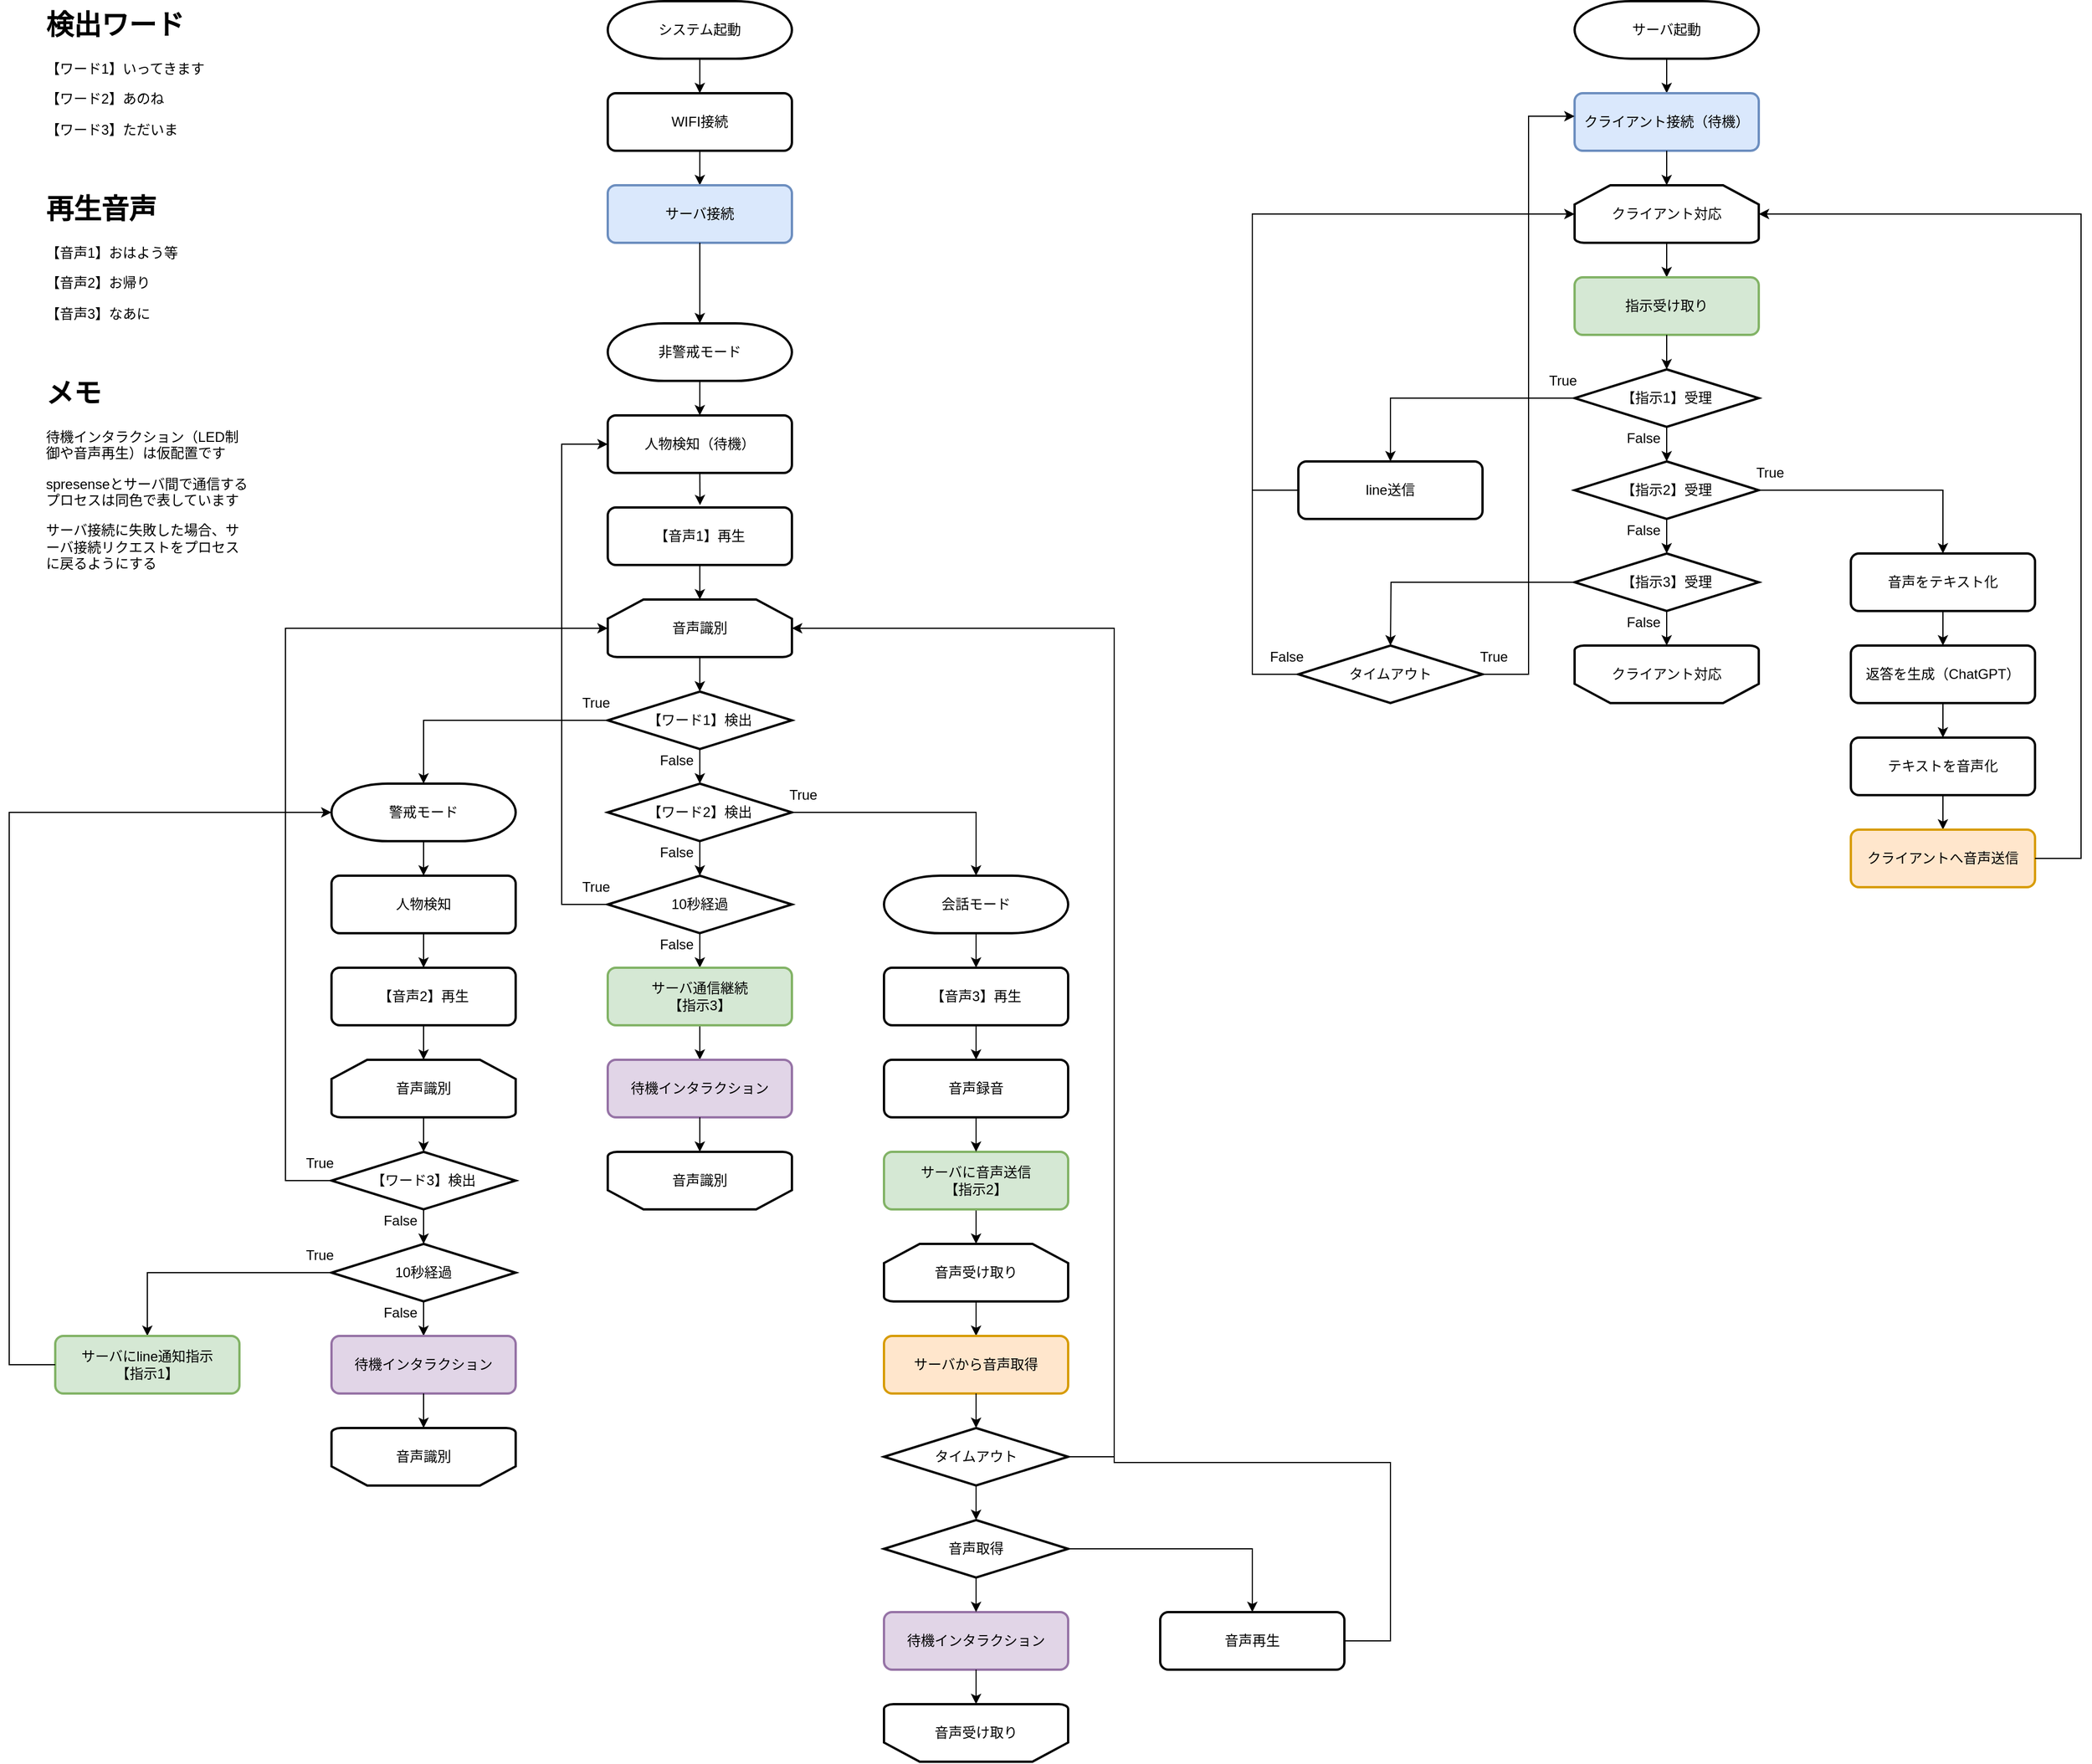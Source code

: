 <mxfile version="24.8.3">
  <diagram id="C5RBs43oDa-KdzZeNtuy" name="Page-1">
    <mxGraphModel dx="1156" dy="2244" grid="1" gridSize="10" guides="1" tooltips="1" connect="1" arrows="1" fold="1" page="1" pageScale="1" pageWidth="2339" pageHeight="3300" math="0" shadow="0">
      <root>
        <mxCell id="WIyWlLk6GJQsqaUBKTNV-0" />
        <mxCell id="WIyWlLk6GJQsqaUBKTNV-1" parent="WIyWlLk6GJQsqaUBKTNV-0" />
        <mxCell id="yNV_0QzJXWpvn7JihxNL-6" style="edgeStyle=orthogonalEdgeStyle;rounded=0;orthogonalLoop=1;jettySize=auto;html=1;" parent="WIyWlLk6GJQsqaUBKTNV-1" source="yNV_0QzJXWpvn7JihxNL-1" target="yNV_0QzJXWpvn7JihxNL-4" edge="1">
          <mxGeometry relative="1" as="geometry" />
        </mxCell>
        <mxCell id="yNV_0QzJXWpvn7JihxNL-1" value="システム起動" style="strokeWidth=2;html=1;shape=mxgraph.flowchart.terminator;whiteSpace=wrap;" parent="WIyWlLk6GJQsqaUBKTNV-1" vertex="1">
          <mxGeometry x="560" y="40" width="160" height="50" as="geometry" />
        </mxCell>
        <mxCell id="yNV_0QzJXWpvn7JihxNL-7" style="edgeStyle=orthogonalEdgeStyle;rounded=0;orthogonalLoop=1;jettySize=auto;html=1;" parent="WIyWlLk6GJQsqaUBKTNV-1" source="yNV_0QzJXWpvn7JihxNL-4" target="yNV_0QzJXWpvn7JihxNL-5" edge="1">
          <mxGeometry relative="1" as="geometry" />
        </mxCell>
        <mxCell id="yNV_0QzJXWpvn7JihxNL-4" value="WIFI接続" style="rounded=1;whiteSpace=wrap;html=1;absoluteArcSize=1;arcSize=14;strokeWidth=2;" parent="WIyWlLk6GJQsqaUBKTNV-1" vertex="1">
          <mxGeometry x="560" y="120" width="160" height="50" as="geometry" />
        </mxCell>
        <mxCell id="yNV_0QzJXWpvn7JihxNL-5" value="サーバ接続" style="rounded=1;whiteSpace=wrap;html=1;absoluteArcSize=1;arcSize=14;strokeWidth=2;fillColor=#dae8fc;strokeColor=#6c8ebf;" parent="WIyWlLk6GJQsqaUBKTNV-1" vertex="1">
          <mxGeometry x="560" y="200" width="160" height="50" as="geometry" />
        </mxCell>
        <mxCell id="yNV_0QzJXWpvn7JihxNL-18" value="非警戒モード" style="strokeWidth=2;html=1;shape=mxgraph.flowchart.terminator;whiteSpace=wrap;" parent="WIyWlLk6GJQsqaUBKTNV-1" vertex="1">
          <mxGeometry x="560" y="320" width="160" height="50" as="geometry" />
        </mxCell>
        <mxCell id="yNV_0QzJXWpvn7JihxNL-27" style="edgeStyle=orthogonalEdgeStyle;rounded=0;orthogonalLoop=1;jettySize=auto;html=1;entryX=0.5;entryY=0;entryDx=0;entryDy=0;" parent="WIyWlLk6GJQsqaUBKTNV-1" source="yNV_0QzJXWpvn7JihxNL-18" target="yNV_0QzJXWpvn7JihxNL-33" edge="1">
          <mxGeometry relative="1" as="geometry">
            <mxPoint x="640" y="390" as="targetPoint" />
          </mxGeometry>
        </mxCell>
        <mxCell id="yNV_0QzJXWpvn7JihxNL-32" style="edgeStyle=orthogonalEdgeStyle;rounded=0;orthogonalLoop=1;jettySize=auto;html=1;entryX=0.501;entryY=-0.039;entryDx=0;entryDy=0;entryPerimeter=0;" parent="WIyWlLk6GJQsqaUBKTNV-1" edge="1">
          <mxGeometry relative="1" as="geometry">
            <mxPoint x="640" y="450" as="sourcePoint" />
            <mxPoint x="640.16" y="478.05" as="targetPoint" />
          </mxGeometry>
        </mxCell>
        <mxCell id="yNV_0QzJXWpvn7JihxNL-33" value="人物検知（待機）" style="rounded=1;whiteSpace=wrap;html=1;absoluteArcSize=1;arcSize=14;strokeWidth=2;" parent="WIyWlLk6GJQsqaUBKTNV-1" vertex="1">
          <mxGeometry x="560" y="400" width="160" height="50" as="geometry" />
        </mxCell>
        <mxCell id="yNV_0QzJXWpvn7JihxNL-41" style="edgeStyle=orthogonalEdgeStyle;rounded=0;orthogonalLoop=1;jettySize=auto;html=1;entryX=0.5;entryY=0;entryDx=0;entryDy=0;" parent="WIyWlLk6GJQsqaUBKTNV-1" source="yNV_0QzJXWpvn7JihxNL-35" target="yNV_0QzJXWpvn7JihxNL-39" edge="1">
          <mxGeometry relative="1" as="geometry" />
        </mxCell>
        <mxCell id="yNV_0QzJXWpvn7JihxNL-35" value="警戒モード" style="strokeWidth=2;html=1;shape=mxgraph.flowchart.terminator;whiteSpace=wrap;" parent="WIyWlLk6GJQsqaUBKTNV-1" vertex="1">
          <mxGeometry x="320" y="720" width="160" height="50" as="geometry" />
        </mxCell>
        <mxCell id="yNV_0QzJXWpvn7JihxNL-129" style="edgeStyle=orthogonalEdgeStyle;rounded=0;orthogonalLoop=1;jettySize=auto;html=1;entryX=0.5;entryY=0;entryDx=0;entryDy=0;" parent="WIyWlLk6GJQsqaUBKTNV-1" source="yNV_0QzJXWpvn7JihxNL-39" target="yNV_0QzJXWpvn7JihxNL-124" edge="1">
          <mxGeometry relative="1" as="geometry" />
        </mxCell>
        <mxCell id="yNV_0QzJXWpvn7JihxNL-39" value="人物検知" style="rounded=1;whiteSpace=wrap;html=1;absoluteArcSize=1;arcSize=14;strokeWidth=2;" parent="WIyWlLk6GJQsqaUBKTNV-1" vertex="1">
          <mxGeometry x="320" y="800" width="160" height="50" as="geometry" />
        </mxCell>
        <mxCell id="yNV_0QzJXWpvn7JihxNL-48" style="edgeStyle=orthogonalEdgeStyle;rounded=0;orthogonalLoop=1;jettySize=auto;html=1;entryX=0.5;entryY=0;entryDx=0;entryDy=0;entryPerimeter=0;" parent="WIyWlLk6GJQsqaUBKTNV-1" source="yNV_0QzJXWpvn7JihxNL-5" target="yNV_0QzJXWpvn7JihxNL-18" edge="1">
          <mxGeometry relative="1" as="geometry" />
        </mxCell>
        <mxCell id="yNV_0QzJXWpvn7JihxNL-92" value="音声識別" style="strokeWidth=2;html=1;shape=mxgraph.flowchart.loop_limit;whiteSpace=wrap;" parent="WIyWlLk6GJQsqaUBKTNV-1" vertex="1">
          <mxGeometry x="560" y="560" width="160" height="50" as="geometry" />
        </mxCell>
        <mxCell id="yNV_0QzJXWpvn7JihxNL-93" value="音声識別" style="strokeWidth=2;html=1;shape=mxgraph.flowchart.loop_limit;whiteSpace=wrap;direction=west;" parent="WIyWlLk6GJQsqaUBKTNV-1" vertex="1">
          <mxGeometry x="560" y="1040" width="160" height="50" as="geometry" />
        </mxCell>
        <mxCell id="yNV_0QzJXWpvn7JihxNL-95" value="【ワード1】検出" style="strokeWidth=2;html=1;shape=mxgraph.flowchart.decision;whiteSpace=wrap;spacing=0;" parent="WIyWlLk6GJQsqaUBKTNV-1" vertex="1">
          <mxGeometry x="560" y="640" width="160" height="50" as="geometry" />
        </mxCell>
        <mxCell id="yNV_0QzJXWpvn7JihxNL-96" value="【ワード2】検出" style="strokeWidth=2;html=1;shape=mxgraph.flowchart.decision;whiteSpace=wrap;" parent="WIyWlLk6GJQsqaUBKTNV-1" vertex="1">
          <mxGeometry x="560" y="720" width="160" height="50" as="geometry" />
        </mxCell>
        <mxCell id="yNV_0QzJXWpvn7JihxNL-132" style="edgeStyle=orthogonalEdgeStyle;rounded=0;orthogonalLoop=1;jettySize=auto;html=1;entryX=0;entryY=0.5;entryDx=0;entryDy=0;" parent="WIyWlLk6GJQsqaUBKTNV-1" source="yNV_0QzJXWpvn7JihxNL-97" target="yNV_0QzJXWpvn7JihxNL-33" edge="1">
          <mxGeometry relative="1" as="geometry">
            <Array as="points">
              <mxPoint x="520" y="825" />
              <mxPoint x="520" y="425" />
            </Array>
          </mxGeometry>
        </mxCell>
        <mxCell id="n2_koDCRWg0_lr4yK46y-17" style="edgeStyle=orthogonalEdgeStyle;rounded=0;orthogonalLoop=1;jettySize=auto;html=1;entryX=0.5;entryY=0;entryDx=0;entryDy=0;" parent="WIyWlLk6GJQsqaUBKTNV-1" source="yNV_0QzJXWpvn7JihxNL-97" target="n2_koDCRWg0_lr4yK46y-12" edge="1">
          <mxGeometry relative="1" as="geometry" />
        </mxCell>
        <mxCell id="yNV_0QzJXWpvn7JihxNL-97" value="10秒経過" style="strokeWidth=2;html=1;shape=mxgraph.flowchart.decision;whiteSpace=wrap;" parent="WIyWlLk6GJQsqaUBKTNV-1" vertex="1">
          <mxGeometry x="560" y="800" width="160" height="50" as="geometry" />
        </mxCell>
        <mxCell id="yNV_0QzJXWpvn7JihxNL-99" style="edgeStyle=orthogonalEdgeStyle;rounded=0;orthogonalLoop=1;jettySize=auto;html=1;entryX=0.5;entryY=0;entryDx=0;entryDy=0;entryPerimeter=0;" parent="WIyWlLk6GJQsqaUBKTNV-1" source="yNV_0QzJXWpvn7JihxNL-92" target="yNV_0QzJXWpvn7JihxNL-95" edge="1">
          <mxGeometry relative="1" as="geometry" />
        </mxCell>
        <mxCell id="yNV_0QzJXWpvn7JihxNL-100" style="edgeStyle=orthogonalEdgeStyle;rounded=0;orthogonalLoop=1;jettySize=auto;html=1;entryX=0.5;entryY=0;entryDx=0;entryDy=0;entryPerimeter=0;" parent="WIyWlLk6GJQsqaUBKTNV-1" source="yNV_0QzJXWpvn7JihxNL-95" target="yNV_0QzJXWpvn7JihxNL-96" edge="1">
          <mxGeometry relative="1" as="geometry" />
        </mxCell>
        <mxCell id="yNV_0QzJXWpvn7JihxNL-101" style="edgeStyle=orthogonalEdgeStyle;rounded=0;orthogonalLoop=1;jettySize=auto;html=1;entryX=0.5;entryY=0;entryDx=0;entryDy=0;entryPerimeter=0;" parent="WIyWlLk6GJQsqaUBKTNV-1" source="yNV_0QzJXWpvn7JihxNL-96" target="yNV_0QzJXWpvn7JihxNL-97" edge="1">
          <mxGeometry relative="1" as="geometry" />
        </mxCell>
        <mxCell id="yNV_0QzJXWpvn7JihxNL-104" style="edgeStyle=orthogonalEdgeStyle;rounded=0;orthogonalLoop=1;jettySize=auto;html=1;entryX=0.5;entryY=0;entryDx=0;entryDy=0;entryPerimeter=0;" parent="WIyWlLk6GJQsqaUBKTNV-1" source="yNV_0QzJXWpvn7JihxNL-95" target="yNV_0QzJXWpvn7JihxNL-35" edge="1">
          <mxGeometry relative="1" as="geometry" />
        </mxCell>
        <mxCell id="yNV_0QzJXWpvn7JihxNL-105" value="音声識別" style="strokeWidth=2;html=1;shape=mxgraph.flowchart.loop_limit;whiteSpace=wrap;" parent="WIyWlLk6GJQsqaUBKTNV-1" vertex="1">
          <mxGeometry x="320" y="960" width="160" height="50" as="geometry" />
        </mxCell>
        <mxCell id="yNV_0QzJXWpvn7JihxNL-106" value="音声識別" style="strokeWidth=2;html=1;shape=mxgraph.flowchart.loop_limit;whiteSpace=wrap;direction=west;" parent="WIyWlLk6GJQsqaUBKTNV-1" vertex="1">
          <mxGeometry x="320" y="1280" width="160" height="50" as="geometry" />
        </mxCell>
        <mxCell id="yNV_0QzJXWpvn7JihxNL-107" value="【ワード3】検出" style="strokeWidth=2;html=1;shape=mxgraph.flowchart.decision;whiteSpace=wrap;spacing=0;" parent="WIyWlLk6GJQsqaUBKTNV-1" vertex="1">
          <mxGeometry x="320" y="1040" width="160" height="50" as="geometry" />
        </mxCell>
        <mxCell id="yNV_0QzJXWpvn7JihxNL-120" style="edgeStyle=orthogonalEdgeStyle;rounded=0;orthogonalLoop=1;jettySize=auto;html=1;entryX=0.5;entryY=0;entryDx=0;entryDy=0;" parent="WIyWlLk6GJQsqaUBKTNV-1" source="yNV_0QzJXWpvn7JihxNL-109" target="yNV_0QzJXWpvn7JihxNL-118" edge="1">
          <mxGeometry relative="1" as="geometry" />
        </mxCell>
        <mxCell id="n2_koDCRWg0_lr4yK46y-43" style="edgeStyle=orthogonalEdgeStyle;rounded=0;orthogonalLoop=1;jettySize=auto;html=1;entryX=0.5;entryY=0;entryDx=0;entryDy=0;" parent="WIyWlLk6GJQsqaUBKTNV-1" source="yNV_0QzJXWpvn7JihxNL-109" target="n2_koDCRWg0_lr4yK46y-42" edge="1">
          <mxGeometry relative="1" as="geometry" />
        </mxCell>
        <mxCell id="yNV_0QzJXWpvn7JihxNL-109" value="10秒経過" style="strokeWidth=2;html=1;shape=mxgraph.flowchart.decision;whiteSpace=wrap;" parent="WIyWlLk6GJQsqaUBKTNV-1" vertex="1">
          <mxGeometry x="320" y="1120" width="160" height="50" as="geometry" />
        </mxCell>
        <mxCell id="yNV_0QzJXWpvn7JihxNL-110" style="edgeStyle=orthogonalEdgeStyle;rounded=0;orthogonalLoop=1;jettySize=auto;html=1;entryX=0.5;entryY=0;entryDx=0;entryDy=0;entryPerimeter=0;" parent="WIyWlLk6GJQsqaUBKTNV-1" source="yNV_0QzJXWpvn7JihxNL-105" target="yNV_0QzJXWpvn7JihxNL-107" edge="1">
          <mxGeometry relative="1" as="geometry" />
        </mxCell>
        <mxCell id="yNV_0QzJXWpvn7JihxNL-114" style="edgeStyle=orthogonalEdgeStyle;rounded=0;orthogonalLoop=1;jettySize=auto;html=1;entryX=0.5;entryY=0;entryDx=0;entryDy=0;entryPerimeter=0;" parent="WIyWlLk6GJQsqaUBKTNV-1" source="yNV_0QzJXWpvn7JihxNL-107" target="yNV_0QzJXWpvn7JihxNL-109" edge="1">
          <mxGeometry relative="1" as="geometry" />
        </mxCell>
        <mxCell id="yNV_0QzJXWpvn7JihxNL-118" value="サーバにline通知指示&lt;div&gt;【指示1】&lt;/div&gt;" style="rounded=1;whiteSpace=wrap;html=1;absoluteArcSize=1;arcSize=14;strokeWidth=2;fillColor=#d5e8d4;strokeColor=#82b366;" parent="WIyWlLk6GJQsqaUBKTNV-1" vertex="1">
          <mxGeometry x="80" y="1200" width="160" height="50" as="geometry" />
        </mxCell>
        <mxCell id="yNV_0QzJXWpvn7JihxNL-130" style="edgeStyle=orthogonalEdgeStyle;rounded=0;orthogonalLoop=1;jettySize=auto;html=1;" parent="WIyWlLk6GJQsqaUBKTNV-1" source="yNV_0QzJXWpvn7JihxNL-124" target="yNV_0QzJXWpvn7JihxNL-105" edge="1">
          <mxGeometry relative="1" as="geometry" />
        </mxCell>
        <mxCell id="yNV_0QzJXWpvn7JihxNL-124" value="【音声2】再生" style="rounded=1;whiteSpace=wrap;html=1;absoluteArcSize=1;arcSize=14;strokeWidth=2;" parent="WIyWlLk6GJQsqaUBKTNV-1" vertex="1">
          <mxGeometry x="320" y="880" width="160" height="50" as="geometry" />
        </mxCell>
        <mxCell id="yNV_0QzJXWpvn7JihxNL-135" style="edgeStyle=orthogonalEdgeStyle;rounded=0;orthogonalLoop=1;jettySize=auto;html=1;entryX=0.5;entryY=0;entryDx=0;entryDy=0;" parent="WIyWlLk6GJQsqaUBKTNV-1" source="yNV_0QzJXWpvn7JihxNL-127" edge="1">
          <mxGeometry relative="1" as="geometry">
            <mxPoint x="880" y="880" as="targetPoint" />
          </mxGeometry>
        </mxCell>
        <mxCell id="yNV_0QzJXWpvn7JihxNL-127" value="会話モード" style="strokeWidth=2;html=1;shape=mxgraph.flowchart.terminator;whiteSpace=wrap;" parent="WIyWlLk6GJQsqaUBKTNV-1" vertex="1">
          <mxGeometry x="800" y="800" width="160" height="50" as="geometry" />
        </mxCell>
        <mxCell id="yNV_0QzJXWpvn7JihxNL-128" style="edgeStyle=orthogonalEdgeStyle;rounded=0;orthogonalLoop=1;jettySize=auto;html=1;entryX=0.5;entryY=0;entryDx=0;entryDy=0;entryPerimeter=0;" parent="WIyWlLk6GJQsqaUBKTNV-1" source="yNV_0QzJXWpvn7JihxNL-96" target="yNV_0QzJXWpvn7JihxNL-127" edge="1">
          <mxGeometry relative="1" as="geometry" />
        </mxCell>
        <mxCell id="yNV_0QzJXWpvn7JihxNL-133" value="【音声1】再生" style="rounded=1;whiteSpace=wrap;html=1;absoluteArcSize=1;arcSize=14;strokeWidth=2;" parent="WIyWlLk6GJQsqaUBKTNV-1" vertex="1">
          <mxGeometry x="560" y="480" width="160" height="50" as="geometry" />
        </mxCell>
        <mxCell id="yNV_0QzJXWpvn7JihxNL-134" style="edgeStyle=orthogonalEdgeStyle;rounded=0;orthogonalLoop=1;jettySize=auto;html=1;entryX=0.5;entryY=0;entryDx=0;entryDy=0;entryPerimeter=0;" parent="WIyWlLk6GJQsqaUBKTNV-1" source="yNV_0QzJXWpvn7JihxNL-133" target="yNV_0QzJXWpvn7JihxNL-92" edge="1">
          <mxGeometry relative="1" as="geometry" />
        </mxCell>
        <mxCell id="yNV_0QzJXWpvn7JihxNL-148" style="edgeStyle=orthogonalEdgeStyle;rounded=0;orthogonalLoop=1;jettySize=auto;html=1;" parent="WIyWlLk6GJQsqaUBKTNV-1" source="yNV_0QzJXWpvn7JihxNL-136" target="yNV_0QzJXWpvn7JihxNL-144" edge="1">
          <mxGeometry relative="1" as="geometry" />
        </mxCell>
        <mxCell id="yNV_0QzJXWpvn7JihxNL-136" value="【音声3】再生" style="rounded=1;whiteSpace=wrap;html=1;absoluteArcSize=1;arcSize=14;strokeWidth=2;" parent="WIyWlLk6GJQsqaUBKTNV-1" vertex="1">
          <mxGeometry x="800" y="880" width="160" height="50" as="geometry" />
        </mxCell>
        <mxCell id="yNV_0QzJXWpvn7JihxNL-142" style="edgeStyle=orthogonalEdgeStyle;rounded=0;orthogonalLoop=1;jettySize=auto;html=1;entryX=0.5;entryY=0;entryDx=0;entryDy=0;" parent="WIyWlLk6GJQsqaUBKTNV-1" source="yNV_0QzJXWpvn7JihxNL-137" edge="1">
          <mxGeometry relative="1" as="geometry">
            <mxPoint x="880" y="1120" as="targetPoint" />
          </mxGeometry>
        </mxCell>
        <mxCell id="yNV_0QzJXWpvn7JihxNL-137" value="サーバに音声送信&lt;div&gt;【指示2】&lt;/div&gt;" style="rounded=1;whiteSpace=wrap;html=1;absoluteArcSize=1;arcSize=14;strokeWidth=2;fillColor=#d5e8d4;strokeColor=#82b366;" parent="WIyWlLk6GJQsqaUBKTNV-1" vertex="1">
          <mxGeometry x="800" y="1040" width="160" height="50" as="geometry" />
        </mxCell>
        <mxCell id="yNV_0QzJXWpvn7JihxNL-158" style="edgeStyle=orthogonalEdgeStyle;rounded=0;orthogonalLoop=1;jettySize=auto;html=1;entryX=0.5;entryY=0;entryDx=0;entryDy=0;" parent="WIyWlLk6GJQsqaUBKTNV-1" source="yNV_0QzJXWpvn7JihxNL-139" target="yNV_0QzJXWpvn7JihxNL-157" edge="1">
          <mxGeometry relative="1" as="geometry" />
        </mxCell>
        <mxCell id="yNV_0QzJXWpvn7JihxNL-139" value="サーバ起動" style="strokeWidth=2;html=1;shape=mxgraph.flowchart.terminator;whiteSpace=wrap;" parent="WIyWlLk6GJQsqaUBKTNV-1" vertex="1">
          <mxGeometry x="1400" y="40" width="160" height="50" as="geometry" />
        </mxCell>
        <mxCell id="yNV_0QzJXWpvn7JihxNL-149" style="edgeStyle=orthogonalEdgeStyle;rounded=0;orthogonalLoop=1;jettySize=auto;html=1;entryX=0.5;entryY=0;entryDx=0;entryDy=0;" parent="WIyWlLk6GJQsqaUBKTNV-1" source="yNV_0QzJXWpvn7JihxNL-144" target="yNV_0QzJXWpvn7JihxNL-137" edge="1">
          <mxGeometry relative="1" as="geometry" />
        </mxCell>
        <mxCell id="yNV_0QzJXWpvn7JihxNL-144" value="音声録音" style="rounded=1;whiteSpace=wrap;html=1;absoluteArcSize=1;arcSize=14;strokeWidth=2;" parent="WIyWlLk6GJQsqaUBKTNV-1" vertex="1">
          <mxGeometry x="800" y="960" width="160" height="50" as="geometry" />
        </mxCell>
        <mxCell id="yNV_0QzJXWpvn7JihxNL-153" style="edgeStyle=orthogonalEdgeStyle;rounded=0;orthogonalLoop=1;jettySize=auto;html=1;entryX=1;entryY=0.5;entryDx=0;entryDy=0;entryPerimeter=0;" parent="WIyWlLk6GJQsqaUBKTNV-1" source="yNV_0QzJXWpvn7JihxNL-151" target="yNV_0QzJXWpvn7JihxNL-92" edge="1">
          <mxGeometry relative="1" as="geometry">
            <mxPoint x="760" y="590" as="targetPoint" />
            <Array as="points">
              <mxPoint x="1240" y="1465" />
              <mxPoint x="1240" y="1310" />
              <mxPoint x="1000" y="1310" />
              <mxPoint x="1000" y="585" />
            </Array>
          </mxGeometry>
        </mxCell>
        <mxCell id="yNV_0QzJXWpvn7JihxNL-151" value="音声再生" style="rounded=1;whiteSpace=wrap;html=1;absoluteArcSize=1;arcSize=14;strokeWidth=2;" parent="WIyWlLk6GJQsqaUBKTNV-1" vertex="1">
          <mxGeometry x="1040" y="1440" width="160" height="50" as="geometry" />
        </mxCell>
        <mxCell id="yNV_0QzJXWpvn7JihxNL-157" value="クライアント接続（待機）" style="rounded=1;whiteSpace=wrap;html=1;absoluteArcSize=1;arcSize=14;strokeWidth=2;fillColor=#dae8fc;strokeColor=#6c8ebf;" parent="WIyWlLk6GJQsqaUBKTNV-1" vertex="1">
          <mxGeometry x="1400" y="120" width="160" height="50" as="geometry" />
        </mxCell>
        <mxCell id="yNV_0QzJXWpvn7JihxNL-160" value="クライアント対応" style="strokeWidth=2;html=1;shape=mxgraph.flowchart.loop_limit;whiteSpace=wrap;" parent="WIyWlLk6GJQsqaUBKTNV-1" vertex="1">
          <mxGeometry x="1400" y="200" width="160" height="50" as="geometry" />
        </mxCell>
        <mxCell id="yNV_0QzJXWpvn7JihxNL-161" value="クライアント対応" style="strokeWidth=2;html=1;shape=mxgraph.flowchart.loop_limit;whiteSpace=wrap;direction=west;" parent="WIyWlLk6GJQsqaUBKTNV-1" vertex="1">
          <mxGeometry x="1400" y="600" width="160" height="50" as="geometry" />
        </mxCell>
        <mxCell id="yNV_0QzJXWpvn7JihxNL-162" style="edgeStyle=orthogonalEdgeStyle;rounded=0;orthogonalLoop=1;jettySize=auto;html=1;entryX=0.5;entryY=0;entryDx=0;entryDy=0;entryPerimeter=0;" parent="WIyWlLk6GJQsqaUBKTNV-1" edge="1">
          <mxGeometry relative="1" as="geometry">
            <mxPoint x="1480" y="250" as="sourcePoint" />
            <mxPoint x="1480" y="280" as="targetPoint" />
          </mxGeometry>
        </mxCell>
        <mxCell id="yNV_0QzJXWpvn7JihxNL-165" style="edgeStyle=orthogonalEdgeStyle;rounded=0;orthogonalLoop=1;jettySize=auto;html=1;entryX=0;entryY=0.5;entryDx=0;entryDy=0;entryPerimeter=0;" parent="WIyWlLk6GJQsqaUBKTNV-1" source="yNV_0QzJXWpvn7JihxNL-118" target="yNV_0QzJXWpvn7JihxNL-35" edge="1">
          <mxGeometry relative="1" as="geometry">
            <Array as="points">
              <mxPoint x="40" y="1225" />
              <mxPoint x="40" y="745" />
            </Array>
          </mxGeometry>
        </mxCell>
        <mxCell id="n2_koDCRWg0_lr4yK46y-0" style="edgeStyle=orthogonalEdgeStyle;rounded=0;orthogonalLoop=1;jettySize=auto;html=1;entryX=0.5;entryY=0;entryDx=0;entryDy=0;entryPerimeter=0;" parent="WIyWlLk6GJQsqaUBKTNV-1" source="yNV_0QzJXWpvn7JihxNL-157" target="yNV_0QzJXWpvn7JihxNL-160" edge="1">
          <mxGeometry relative="1" as="geometry" />
        </mxCell>
        <mxCell id="n2_koDCRWg0_lr4yK46y-2" value="指示受け取り" style="rounded=1;whiteSpace=wrap;html=1;absoluteArcSize=1;arcSize=14;strokeWidth=2;fillColor=#d5e8d4;strokeColor=#82b366;" parent="WIyWlLk6GJQsqaUBKTNV-1" vertex="1">
          <mxGeometry x="1400" y="280" width="160" height="50" as="geometry" />
        </mxCell>
        <mxCell id="n2_koDCRWg0_lr4yK46y-72" style="edgeStyle=orthogonalEdgeStyle;rounded=0;orthogonalLoop=1;jettySize=auto;html=1;" parent="WIyWlLk6GJQsqaUBKTNV-1" source="n2_koDCRWg0_lr4yK46y-6" target="n2_koDCRWg0_lr4yK46y-22" edge="1">
          <mxGeometry relative="1" as="geometry" />
        </mxCell>
        <mxCell id="n2_koDCRWg0_lr4yK46y-6" value="【指示1】受理" style="strokeWidth=2;html=1;shape=mxgraph.flowchart.decision;whiteSpace=wrap;spacing=0;" parent="WIyWlLk6GJQsqaUBKTNV-1" vertex="1">
          <mxGeometry x="1400" y="360" width="160" height="50" as="geometry" />
        </mxCell>
        <mxCell id="n2_koDCRWg0_lr4yK46y-74" style="edgeStyle=orthogonalEdgeStyle;rounded=0;orthogonalLoop=1;jettySize=auto;html=1;entryX=0.5;entryY=0;entryDx=0;entryDy=0;" parent="WIyWlLk6GJQsqaUBKTNV-1" source="n2_koDCRWg0_lr4yK46y-7" target="n2_koDCRWg0_lr4yK46y-26" edge="1">
          <mxGeometry relative="1" as="geometry" />
        </mxCell>
        <mxCell id="n2_koDCRWg0_lr4yK46y-7" value="【指示2】受理" style="strokeWidth=2;html=1;shape=mxgraph.flowchart.decision;whiteSpace=wrap;spacing=0;" parent="WIyWlLk6GJQsqaUBKTNV-1" vertex="1">
          <mxGeometry x="1400" y="440" width="160" height="50" as="geometry" />
        </mxCell>
        <mxCell id="n2_koDCRWg0_lr4yK46y-8" style="edgeStyle=orthogonalEdgeStyle;rounded=0;orthogonalLoop=1;jettySize=auto;html=1;entryX=0.5;entryY=0;entryDx=0;entryDy=0;entryPerimeter=0;" parent="WIyWlLk6GJQsqaUBKTNV-1" source="n2_koDCRWg0_lr4yK46y-2" target="n2_koDCRWg0_lr4yK46y-6" edge="1">
          <mxGeometry relative="1" as="geometry" />
        </mxCell>
        <mxCell id="n2_koDCRWg0_lr4yK46y-9" style="edgeStyle=orthogonalEdgeStyle;rounded=0;orthogonalLoop=1;jettySize=auto;html=1;entryX=0.5;entryY=0;entryDx=0;entryDy=0;entryPerimeter=0;" parent="WIyWlLk6GJQsqaUBKTNV-1" source="n2_koDCRWg0_lr4yK46y-6" target="n2_koDCRWg0_lr4yK46y-7" edge="1">
          <mxGeometry relative="1" as="geometry" />
        </mxCell>
        <mxCell id="n2_koDCRWg0_lr4yK46y-40" style="edgeStyle=orthogonalEdgeStyle;rounded=0;orthogonalLoop=1;jettySize=auto;html=1;entryX=0.5;entryY=0;entryDx=0;entryDy=0;" parent="WIyWlLk6GJQsqaUBKTNV-1" source="n2_koDCRWg0_lr4yK46y-12" target="n2_koDCRWg0_lr4yK46y-38" edge="1">
          <mxGeometry relative="1" as="geometry" />
        </mxCell>
        <mxCell id="n2_koDCRWg0_lr4yK46y-12" value="サーバ通信継続&lt;div&gt;【指示3】&lt;/div&gt;" style="rounded=1;whiteSpace=wrap;html=1;absoluteArcSize=1;arcSize=14;strokeWidth=2;fillColor=#d5e8d4;strokeColor=#82b366;" parent="WIyWlLk6GJQsqaUBKTNV-1" vertex="1">
          <mxGeometry x="560" y="880" width="160" height="50" as="geometry" />
        </mxCell>
        <mxCell id="n2_koDCRWg0_lr4yK46y-79" style="edgeStyle=orthogonalEdgeStyle;rounded=0;orthogonalLoop=1;jettySize=auto;html=1;entryX=0.5;entryY=0;entryDx=0;entryDy=0;" parent="WIyWlLk6GJQsqaUBKTNV-1" source="n2_koDCRWg0_lr4yK46y-13" edge="1">
          <mxGeometry relative="1" as="geometry">
            <mxPoint x="1240" y="600" as="targetPoint" />
          </mxGeometry>
        </mxCell>
        <mxCell id="n2_koDCRWg0_lr4yK46y-13" value="【指示3】受理" style="strokeWidth=2;html=1;shape=mxgraph.flowchart.decision;whiteSpace=wrap;spacing=0;" parent="WIyWlLk6GJQsqaUBKTNV-1" vertex="1">
          <mxGeometry x="1400" y="520" width="160" height="50" as="geometry" />
        </mxCell>
        <mxCell id="n2_koDCRWg0_lr4yK46y-15" style="edgeStyle=orthogonalEdgeStyle;rounded=0;orthogonalLoop=1;jettySize=auto;html=1;entryX=0.5;entryY=0;entryDx=0;entryDy=0;entryPerimeter=0;" parent="WIyWlLk6GJQsqaUBKTNV-1" source="n2_koDCRWg0_lr4yK46y-7" target="n2_koDCRWg0_lr4yK46y-13" edge="1">
          <mxGeometry relative="1" as="geometry" />
        </mxCell>
        <mxCell id="n2_koDCRWg0_lr4yK46y-16" style="edgeStyle=orthogonalEdgeStyle;rounded=0;orthogonalLoop=1;jettySize=auto;html=1;entryX=0.5;entryY=1;entryDx=0;entryDy=0;entryPerimeter=0;" parent="WIyWlLk6GJQsqaUBKTNV-1" source="n2_koDCRWg0_lr4yK46y-13" target="yNV_0QzJXWpvn7JihxNL-161" edge="1">
          <mxGeometry relative="1" as="geometry" />
        </mxCell>
        <mxCell id="n2_koDCRWg0_lr4yK46y-85" style="edgeStyle=orthogonalEdgeStyle;rounded=0;orthogonalLoop=1;jettySize=auto;html=1;endArrow=none;endFill=0;" parent="WIyWlLk6GJQsqaUBKTNV-1" source="n2_koDCRWg0_lr4yK46y-22" edge="1">
          <mxGeometry relative="1" as="geometry">
            <mxPoint x="1120" y="465" as="targetPoint" />
          </mxGeometry>
        </mxCell>
        <mxCell id="n2_koDCRWg0_lr4yK46y-22" value="line送信" style="rounded=1;whiteSpace=wrap;html=1;absoluteArcSize=1;arcSize=14;strokeWidth=2;" parent="WIyWlLk6GJQsqaUBKTNV-1" vertex="1">
          <mxGeometry x="1160" y="440" width="160" height="50" as="geometry" />
        </mxCell>
        <mxCell id="n2_koDCRWg0_lr4yK46y-31" style="edgeStyle=orthogonalEdgeStyle;rounded=0;orthogonalLoop=1;jettySize=auto;html=1;entryX=0.5;entryY=0;entryDx=0;entryDy=0;" parent="WIyWlLk6GJQsqaUBKTNV-1" source="n2_koDCRWg0_lr4yK46y-26" target="n2_koDCRWg0_lr4yK46y-28" edge="1">
          <mxGeometry relative="1" as="geometry" />
        </mxCell>
        <mxCell id="n2_koDCRWg0_lr4yK46y-26" value="音声をテキスト化" style="rounded=1;whiteSpace=wrap;html=1;absoluteArcSize=1;arcSize=14;strokeWidth=2;" parent="WIyWlLk6GJQsqaUBKTNV-1" vertex="1">
          <mxGeometry x="1640" y="520" width="160" height="50" as="geometry" />
        </mxCell>
        <mxCell id="n2_koDCRWg0_lr4yK46y-32" style="edgeStyle=orthogonalEdgeStyle;rounded=0;orthogonalLoop=1;jettySize=auto;html=1;entryX=0.5;entryY=0;entryDx=0;entryDy=0;" parent="WIyWlLk6GJQsqaUBKTNV-1" source="n2_koDCRWg0_lr4yK46y-28" target="n2_koDCRWg0_lr4yK46y-29" edge="1">
          <mxGeometry relative="1" as="geometry" />
        </mxCell>
        <mxCell id="n2_koDCRWg0_lr4yK46y-28" value="返答を生成（ChatGPT）" style="rounded=1;whiteSpace=wrap;html=1;absoluteArcSize=1;arcSize=14;strokeWidth=2;" parent="WIyWlLk6GJQsqaUBKTNV-1" vertex="1">
          <mxGeometry x="1640" y="600" width="160" height="50" as="geometry" />
        </mxCell>
        <mxCell id="n2_koDCRWg0_lr4yK46y-33" style="edgeStyle=orthogonalEdgeStyle;rounded=0;orthogonalLoop=1;jettySize=auto;html=1;entryX=0.5;entryY=0;entryDx=0;entryDy=0;" parent="WIyWlLk6GJQsqaUBKTNV-1" source="n2_koDCRWg0_lr4yK46y-29" target="n2_koDCRWg0_lr4yK46y-30" edge="1">
          <mxGeometry relative="1" as="geometry" />
        </mxCell>
        <mxCell id="n2_koDCRWg0_lr4yK46y-29" value="テキストを音声化" style="rounded=1;whiteSpace=wrap;html=1;absoluteArcSize=1;arcSize=14;strokeWidth=2;" parent="WIyWlLk6GJQsqaUBKTNV-1" vertex="1">
          <mxGeometry x="1640" y="680" width="160" height="50" as="geometry" />
        </mxCell>
        <mxCell id="n2_koDCRWg0_lr4yK46y-30" value="クライアントへ音声送信" style="rounded=1;whiteSpace=wrap;html=1;absoluteArcSize=1;arcSize=14;strokeWidth=2;fillColor=#ffe6cc;strokeColor=#d79b00;" parent="WIyWlLk6GJQsqaUBKTNV-1" vertex="1">
          <mxGeometry x="1640" y="760" width="160" height="50" as="geometry" />
        </mxCell>
        <mxCell id="n2_koDCRWg0_lr4yK46y-35" style="edgeStyle=orthogonalEdgeStyle;rounded=0;orthogonalLoop=1;jettySize=auto;html=1;entryX=0;entryY=0.5;entryDx=0;entryDy=0;entryPerimeter=0;" parent="WIyWlLk6GJQsqaUBKTNV-1" source="yNV_0QzJXWpvn7JihxNL-107" target="yNV_0QzJXWpvn7JihxNL-92" edge="1">
          <mxGeometry relative="1" as="geometry">
            <Array as="points">
              <mxPoint x="280" y="1065" />
              <mxPoint x="280" y="585" />
            </Array>
          </mxGeometry>
        </mxCell>
        <mxCell id="n2_koDCRWg0_lr4yK46y-37" style="edgeStyle=orthogonalEdgeStyle;rounded=0;orthogonalLoop=1;jettySize=auto;html=1;entryX=1;entryY=0.5;entryDx=0;entryDy=0;entryPerimeter=0;exitX=1;exitY=0.5;exitDx=0;exitDy=0;" parent="WIyWlLk6GJQsqaUBKTNV-1" source="n2_koDCRWg0_lr4yK46y-30" target="yNV_0QzJXWpvn7JihxNL-160" edge="1">
          <mxGeometry relative="1" as="geometry">
            <Array as="points">
              <mxPoint x="1840" y="785" />
              <mxPoint x="1840" y="225" />
            </Array>
          </mxGeometry>
        </mxCell>
        <mxCell id="n2_koDCRWg0_lr4yK46y-38" value="待機インタラクション" style="rounded=1;whiteSpace=wrap;html=1;absoluteArcSize=1;arcSize=14;strokeWidth=2;fillColor=#e1d5e7;strokeColor=#9673a6;" parent="WIyWlLk6GJQsqaUBKTNV-1" vertex="1">
          <mxGeometry x="560" y="960" width="160" height="50" as="geometry" />
        </mxCell>
        <mxCell id="n2_koDCRWg0_lr4yK46y-41" style="edgeStyle=orthogonalEdgeStyle;rounded=0;orthogonalLoop=1;jettySize=auto;html=1;entryX=0.5;entryY=1;entryDx=0;entryDy=0;entryPerimeter=0;" parent="WIyWlLk6GJQsqaUBKTNV-1" source="n2_koDCRWg0_lr4yK46y-38" target="yNV_0QzJXWpvn7JihxNL-93" edge="1">
          <mxGeometry relative="1" as="geometry" />
        </mxCell>
        <mxCell id="n2_koDCRWg0_lr4yK46y-42" value="待機インタラクション" style="rounded=1;whiteSpace=wrap;html=1;absoluteArcSize=1;arcSize=14;strokeWidth=2;fillColor=#e1d5e7;strokeColor=#9673a6;" parent="WIyWlLk6GJQsqaUBKTNV-1" vertex="1">
          <mxGeometry x="320" y="1200" width="160" height="50" as="geometry" />
        </mxCell>
        <mxCell id="n2_koDCRWg0_lr4yK46y-44" style="edgeStyle=orthogonalEdgeStyle;rounded=0;orthogonalLoop=1;jettySize=auto;html=1;entryX=0.5;entryY=1;entryDx=0;entryDy=0;entryPerimeter=0;" parent="WIyWlLk6GJQsqaUBKTNV-1" source="n2_koDCRWg0_lr4yK46y-42" target="yNV_0QzJXWpvn7JihxNL-106" edge="1">
          <mxGeometry relative="1" as="geometry" />
        </mxCell>
        <mxCell id="n2_koDCRWg0_lr4yK46y-46" value="True" style="text;html=1;align=center;verticalAlign=middle;whiteSpace=wrap;rounded=0;" parent="WIyWlLk6GJQsqaUBKTNV-1" vertex="1">
          <mxGeometry x="530" y="640" width="40" height="20" as="geometry" />
        </mxCell>
        <mxCell id="n2_koDCRWg0_lr4yK46y-47" value="False" style="text;html=1;align=center;verticalAlign=middle;whiteSpace=wrap;rounded=0;" parent="WIyWlLk6GJQsqaUBKTNV-1" vertex="1">
          <mxGeometry x="600" y="690" width="40" height="20" as="geometry" />
        </mxCell>
        <mxCell id="n2_koDCRWg0_lr4yK46y-48" value="True" style="text;html=1;align=center;verticalAlign=middle;whiteSpace=wrap;rounded=0;" parent="WIyWlLk6GJQsqaUBKTNV-1" vertex="1">
          <mxGeometry x="710" y="720" width="40" height="20" as="geometry" />
        </mxCell>
        <mxCell id="n2_koDCRWg0_lr4yK46y-49" value="False" style="text;html=1;align=center;verticalAlign=middle;whiteSpace=wrap;rounded=0;" parent="WIyWlLk6GJQsqaUBKTNV-1" vertex="1">
          <mxGeometry x="600" y="770" width="40" height="20" as="geometry" />
        </mxCell>
        <mxCell id="n2_koDCRWg0_lr4yK46y-50" value="True" style="text;html=1;align=center;verticalAlign=middle;whiteSpace=wrap;rounded=0;" parent="WIyWlLk6GJQsqaUBKTNV-1" vertex="1">
          <mxGeometry x="530" y="800" width="40" height="20" as="geometry" />
        </mxCell>
        <mxCell id="n2_koDCRWg0_lr4yK46y-51" value="False" style="text;html=1;align=center;verticalAlign=middle;whiteSpace=wrap;rounded=0;" parent="WIyWlLk6GJQsqaUBKTNV-1" vertex="1">
          <mxGeometry x="600" y="850" width="40" height="20" as="geometry" />
        </mxCell>
        <mxCell id="n2_koDCRWg0_lr4yK46y-52" value="True" style="text;html=1;align=center;verticalAlign=middle;whiteSpace=wrap;rounded=0;" parent="WIyWlLk6GJQsqaUBKTNV-1" vertex="1">
          <mxGeometry x="290" y="1040" width="40" height="20" as="geometry" />
        </mxCell>
        <mxCell id="n2_koDCRWg0_lr4yK46y-53" value="False" style="text;html=1;align=center;verticalAlign=middle;whiteSpace=wrap;rounded=0;" parent="WIyWlLk6GJQsqaUBKTNV-1" vertex="1">
          <mxGeometry x="360" y="1090" width="40" height="20" as="geometry" />
        </mxCell>
        <mxCell id="n2_koDCRWg0_lr4yK46y-54" value="True" style="text;html=1;align=center;verticalAlign=middle;whiteSpace=wrap;rounded=0;" parent="WIyWlLk6GJQsqaUBKTNV-1" vertex="1">
          <mxGeometry x="290" y="1120" width="40" height="20" as="geometry" />
        </mxCell>
        <mxCell id="n2_koDCRWg0_lr4yK46y-55" value="False" style="text;html=1;align=center;verticalAlign=middle;whiteSpace=wrap;rounded=0;" parent="WIyWlLk6GJQsqaUBKTNV-1" vertex="1">
          <mxGeometry x="360" y="1170" width="40" height="20" as="geometry" />
        </mxCell>
        <mxCell id="n2_koDCRWg0_lr4yK46y-59" value="True" style="text;html=1;align=center;verticalAlign=middle;whiteSpace=wrap;rounded=0;" parent="WIyWlLk6GJQsqaUBKTNV-1" vertex="1">
          <mxGeometry x="1370" y="360" width="40" height="20" as="geometry" />
        </mxCell>
        <mxCell id="n2_koDCRWg0_lr4yK46y-60" value="False" style="text;html=1;align=center;verticalAlign=middle;whiteSpace=wrap;rounded=0;" parent="WIyWlLk6GJQsqaUBKTNV-1" vertex="1">
          <mxGeometry x="1440" y="410" width="40" height="20" as="geometry" />
        </mxCell>
        <mxCell id="n2_koDCRWg0_lr4yK46y-75" value="True" style="text;html=1;align=center;verticalAlign=middle;whiteSpace=wrap;rounded=0;" parent="WIyWlLk6GJQsqaUBKTNV-1" vertex="1">
          <mxGeometry x="1550" y="440" width="40" height="20" as="geometry" />
        </mxCell>
        <mxCell id="n2_koDCRWg0_lr4yK46y-76" value="False" style="text;html=1;align=center;verticalAlign=middle;whiteSpace=wrap;rounded=0;" parent="WIyWlLk6GJQsqaUBKTNV-1" vertex="1">
          <mxGeometry x="1440" y="490" width="40" height="20" as="geometry" />
        </mxCell>
        <mxCell id="n2_koDCRWg0_lr4yK46y-77" value="False" style="text;html=1;align=center;verticalAlign=middle;whiteSpace=wrap;rounded=0;" parent="WIyWlLk6GJQsqaUBKTNV-1" vertex="1">
          <mxGeometry x="1440" y="570" width="40" height="20" as="geometry" />
        </mxCell>
        <mxCell id="n2_koDCRWg0_lr4yK46y-80" value="タイムアウト" style="strokeWidth=2;html=1;shape=mxgraph.flowchart.decision;whiteSpace=wrap;spacing=0;" parent="WIyWlLk6GJQsqaUBKTNV-1" vertex="1">
          <mxGeometry x="1160" y="600" width="160" height="50" as="geometry" />
        </mxCell>
        <mxCell id="n2_koDCRWg0_lr4yK46y-81" style="edgeStyle=orthogonalEdgeStyle;rounded=0;orthogonalLoop=1;jettySize=auto;html=1;entryX=0;entryY=0.4;entryDx=0;entryDy=0;entryPerimeter=0;" parent="WIyWlLk6GJQsqaUBKTNV-1" source="n2_koDCRWg0_lr4yK46y-80" target="yNV_0QzJXWpvn7JihxNL-157" edge="1">
          <mxGeometry relative="1" as="geometry" />
        </mxCell>
        <mxCell id="n2_koDCRWg0_lr4yK46y-82" value="True" style="text;html=1;align=center;verticalAlign=middle;whiteSpace=wrap;rounded=0;" parent="WIyWlLk6GJQsqaUBKTNV-1" vertex="1">
          <mxGeometry x="1310" y="600" width="40" height="20" as="geometry" />
        </mxCell>
        <mxCell id="n2_koDCRWg0_lr4yK46y-84" style="edgeStyle=orthogonalEdgeStyle;rounded=0;orthogonalLoop=1;jettySize=auto;html=1;entryX=0;entryY=0.5;entryDx=0;entryDy=0;entryPerimeter=0;" parent="WIyWlLk6GJQsqaUBKTNV-1" source="n2_koDCRWg0_lr4yK46y-80" target="yNV_0QzJXWpvn7JihxNL-160" edge="1">
          <mxGeometry relative="1" as="geometry">
            <Array as="points">
              <mxPoint x="1120" y="625" />
              <mxPoint x="1120" y="225" />
            </Array>
          </mxGeometry>
        </mxCell>
        <mxCell id="n2_koDCRWg0_lr4yK46y-86" value="False" style="text;html=1;align=center;verticalAlign=middle;whiteSpace=wrap;rounded=0;" parent="WIyWlLk6GJQsqaUBKTNV-1" vertex="1">
          <mxGeometry x="1130" y="600" width="40" height="20" as="geometry" />
        </mxCell>
        <mxCell id="n2_koDCRWg0_lr4yK46y-88" value="&lt;h1 style=&quot;margin-top: 0px;&quot;&gt;検出ワード&lt;/h1&gt;&lt;p&gt;【ワード1】いってきます&lt;/p&gt;&lt;p&gt;【ワード2】あのね&lt;/p&gt;&lt;p&gt;【ワード3】ただいま&lt;/p&gt;" style="text;html=1;whiteSpace=wrap;overflow=hidden;rounded=0;" parent="WIyWlLk6GJQsqaUBKTNV-1" vertex="1">
          <mxGeometry x="70" y="40" width="180" height="120" as="geometry" />
        </mxCell>
        <mxCell id="n2_koDCRWg0_lr4yK46y-89" value="&lt;h1 style=&quot;margin-top: 0px;&quot;&gt;再生音声&lt;/h1&gt;&lt;p&gt;【音声1】おはよう等&lt;/p&gt;&lt;p&gt;【音声2】お帰り&lt;/p&gt;&lt;p&gt;【音声3】なあに&lt;/p&gt;" style="text;html=1;whiteSpace=wrap;overflow=hidden;rounded=0;" parent="WIyWlLk6GJQsqaUBKTNV-1" vertex="1">
          <mxGeometry x="70" y="200" width="180" height="120" as="geometry" />
        </mxCell>
        <mxCell id="n2_koDCRWg0_lr4yK46y-90" value="&lt;h1 style=&quot;margin-top: 0px;&quot;&gt;メモ&lt;/h1&gt;&lt;p&gt;待機インタラクション（LED制御や音声再生）は仮配置です&lt;/p&gt;&lt;p&gt;spresenseとサーバ間で通信するプロセスは同色で表しています&lt;/p&gt;&lt;p&gt;サーバ接続に失敗した場合、サーバ接続リクエストをプロセスに戻るようにする&lt;/p&gt;" style="text;html=1;whiteSpace=wrap;overflow=hidden;rounded=0;" parent="WIyWlLk6GJQsqaUBKTNV-1" vertex="1">
          <mxGeometry x="70" y="360" width="180" height="230" as="geometry" />
        </mxCell>
        <mxCell id="rbrlnnFWTE47R6as243s-8" style="edgeStyle=orthogonalEdgeStyle;rounded=0;orthogonalLoop=1;jettySize=auto;html=1;entryX=0.5;entryY=0;entryDx=0;entryDy=0;" edge="1" parent="WIyWlLk6GJQsqaUBKTNV-1" source="rbrlnnFWTE47R6as243s-0" target="rbrlnnFWTE47R6as243s-2">
          <mxGeometry relative="1" as="geometry" />
        </mxCell>
        <mxCell id="rbrlnnFWTE47R6as243s-0" value="音声受け取り" style="strokeWidth=2;html=1;shape=mxgraph.flowchart.loop_limit;whiteSpace=wrap;" vertex="1" parent="WIyWlLk6GJQsqaUBKTNV-1">
          <mxGeometry x="800" y="1120" width="160" height="50" as="geometry" />
        </mxCell>
        <mxCell id="rbrlnnFWTE47R6as243s-1" value="音声受け取り" style="strokeWidth=2;html=1;shape=mxgraph.flowchart.loop_limit;whiteSpace=wrap;direction=west;" vertex="1" parent="WIyWlLk6GJQsqaUBKTNV-1">
          <mxGeometry x="800" y="1520" width="160" height="50" as="geometry" />
        </mxCell>
        <mxCell id="rbrlnnFWTE47R6as243s-2" value="サーバから音声取得" style="rounded=1;whiteSpace=wrap;html=1;absoluteArcSize=1;arcSize=14;strokeWidth=2;fillColor=#ffe6cc;strokeColor=#d79b00;" vertex="1" parent="WIyWlLk6GJQsqaUBKTNV-1">
          <mxGeometry x="800" y="1200" width="160" height="50" as="geometry" />
        </mxCell>
        <mxCell id="rbrlnnFWTE47R6as243s-17" style="edgeStyle=orthogonalEdgeStyle;rounded=0;orthogonalLoop=1;jettySize=auto;html=1;endArrow=none;endFill=0;" edge="1" parent="WIyWlLk6GJQsqaUBKTNV-1" source="rbrlnnFWTE47R6as243s-3">
          <mxGeometry relative="1" as="geometry">
            <mxPoint x="1000" y="1305" as="targetPoint" />
          </mxGeometry>
        </mxCell>
        <mxCell id="rbrlnnFWTE47R6as243s-3" value="タイムアウト" style="strokeWidth=2;html=1;shape=mxgraph.flowchart.decision;whiteSpace=wrap;" vertex="1" parent="WIyWlLk6GJQsqaUBKTNV-1">
          <mxGeometry x="800" y="1280" width="160" height="50" as="geometry" />
        </mxCell>
        <mxCell id="rbrlnnFWTE47R6as243s-4" value="待機インタラクション" style="rounded=1;whiteSpace=wrap;html=1;absoluteArcSize=1;arcSize=14;strokeWidth=2;fillColor=#e1d5e7;strokeColor=#9673a6;" vertex="1" parent="WIyWlLk6GJQsqaUBKTNV-1">
          <mxGeometry x="800" y="1440" width="160" height="50" as="geometry" />
        </mxCell>
        <mxCell id="rbrlnnFWTE47R6as243s-15" style="edgeStyle=orthogonalEdgeStyle;rounded=0;orthogonalLoop=1;jettySize=auto;html=1;entryX=0.5;entryY=0;entryDx=0;entryDy=0;" edge="1" parent="WIyWlLk6GJQsqaUBKTNV-1" source="rbrlnnFWTE47R6as243s-7" target="rbrlnnFWTE47R6as243s-4">
          <mxGeometry relative="1" as="geometry" />
        </mxCell>
        <mxCell id="rbrlnnFWTE47R6as243s-16" style="edgeStyle=orthogonalEdgeStyle;rounded=0;orthogonalLoop=1;jettySize=auto;html=1;entryX=0.5;entryY=0;entryDx=0;entryDy=0;" edge="1" parent="WIyWlLk6GJQsqaUBKTNV-1" source="rbrlnnFWTE47R6as243s-7" target="yNV_0QzJXWpvn7JihxNL-151">
          <mxGeometry relative="1" as="geometry" />
        </mxCell>
        <mxCell id="rbrlnnFWTE47R6as243s-7" value="音声取得" style="strokeWidth=2;html=1;shape=mxgraph.flowchart.decision;whiteSpace=wrap;" vertex="1" parent="WIyWlLk6GJQsqaUBKTNV-1">
          <mxGeometry x="800" y="1360" width="160" height="50" as="geometry" />
        </mxCell>
        <mxCell id="rbrlnnFWTE47R6as243s-12" style="edgeStyle=orthogonalEdgeStyle;rounded=0;orthogonalLoop=1;jettySize=auto;html=1;entryX=0.5;entryY=1;entryDx=0;entryDy=0;entryPerimeter=0;" edge="1" parent="WIyWlLk6GJQsqaUBKTNV-1" source="rbrlnnFWTE47R6as243s-4" target="rbrlnnFWTE47R6as243s-1">
          <mxGeometry relative="1" as="geometry" />
        </mxCell>
        <mxCell id="rbrlnnFWTE47R6as243s-13" style="edgeStyle=orthogonalEdgeStyle;rounded=0;orthogonalLoop=1;jettySize=auto;html=1;entryX=0.5;entryY=0;entryDx=0;entryDy=0;entryPerimeter=0;" edge="1" parent="WIyWlLk6GJQsqaUBKTNV-1" source="rbrlnnFWTE47R6as243s-2" target="rbrlnnFWTE47R6as243s-3">
          <mxGeometry relative="1" as="geometry" />
        </mxCell>
        <mxCell id="rbrlnnFWTE47R6as243s-14" style="edgeStyle=orthogonalEdgeStyle;rounded=0;orthogonalLoop=1;jettySize=auto;html=1;entryX=0.5;entryY=0;entryDx=0;entryDy=0;entryPerimeter=0;" edge="1" parent="WIyWlLk6GJQsqaUBKTNV-1" source="rbrlnnFWTE47R6as243s-3" target="rbrlnnFWTE47R6as243s-7">
          <mxGeometry relative="1" as="geometry" />
        </mxCell>
      </root>
    </mxGraphModel>
  </diagram>
</mxfile>
